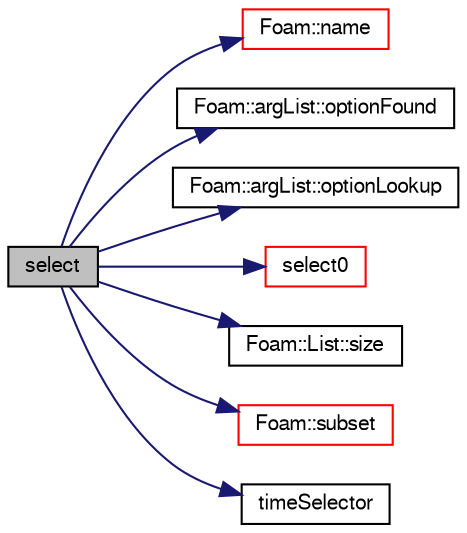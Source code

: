 digraph "select"
{
  bgcolor="transparent";
  edge [fontname="FreeSans",fontsize="10",labelfontname="FreeSans",labelfontsize="10"];
  node [fontname="FreeSans",fontsize="10",shape=record];
  rankdir="LR";
  Node268 [label="select",height=0.2,width=0.4,color="black", fillcolor="grey75", style="filled", fontcolor="black"];
  Node268 -> Node269 [color="midnightblue",fontsize="10",style="solid",fontname="FreeSans"];
  Node269 [label="Foam::name",height=0.2,width=0.4,color="red",URL="$a21124.html#adcb0df2bd4953cb6bb390272d8263c3a",tooltip="Return a string representation of a complex. "];
  Node268 -> Node272 [color="midnightblue",fontsize="10",style="solid",fontname="FreeSans"];
  Node272 [label="Foam::argList::optionFound",height=0.2,width=0.4,color="black",URL="$a26662.html#a4beb7e89c5912d96853e53d93f7ce2ab",tooltip="Return true if the named option is found. "];
  Node268 -> Node273 [color="midnightblue",fontsize="10",style="solid",fontname="FreeSans"];
  Node273 [label="Foam::argList::optionLookup",height=0.2,width=0.4,color="black",URL="$a26662.html#ad11db8b2f805a2de0fe949864fab1e65",tooltip="Return an IStringStream from the named option. "];
  Node268 -> Node274 [color="midnightblue",fontsize="10",style="solid",fontname="FreeSans"];
  Node274 [label="select0",height=0.2,width=0.4,color="red",URL="$a26358.html#ab8ccdddca2369465a9d3672816e8029e",tooltip="Return the set of times selected based on the argList options. "];
  Node268 -> Node337 [color="midnightblue",fontsize="10",style="solid",fontname="FreeSans"];
  Node337 [label="Foam::List::size",height=0.2,width=0.4,color="black",URL="$a25694.html#a8a5f6fa29bd4b500caf186f60245b384",tooltip="Override size to be inconsistent with allocated storage. "];
  Node268 -> Node279 [color="midnightblue",fontsize="10",style="solid",fontname="FreeSans"];
  Node279 [label="Foam::subset",height=0.2,width=0.4,color="red",URL="$a21124.html#af053f0dfbaeb31c38d85eb32efcd00d1",tooltip="Extract elements of List when select is a certain value. "];
  Node268 -> Node338 [color="midnightblue",fontsize="10",style="solid",fontname="FreeSans"];
  Node338 [label="timeSelector",height=0.2,width=0.4,color="black",URL="$a26358.html#ab6648972fb23f7d0492d92915225be7d",tooltip="Construct Null. "];
}
